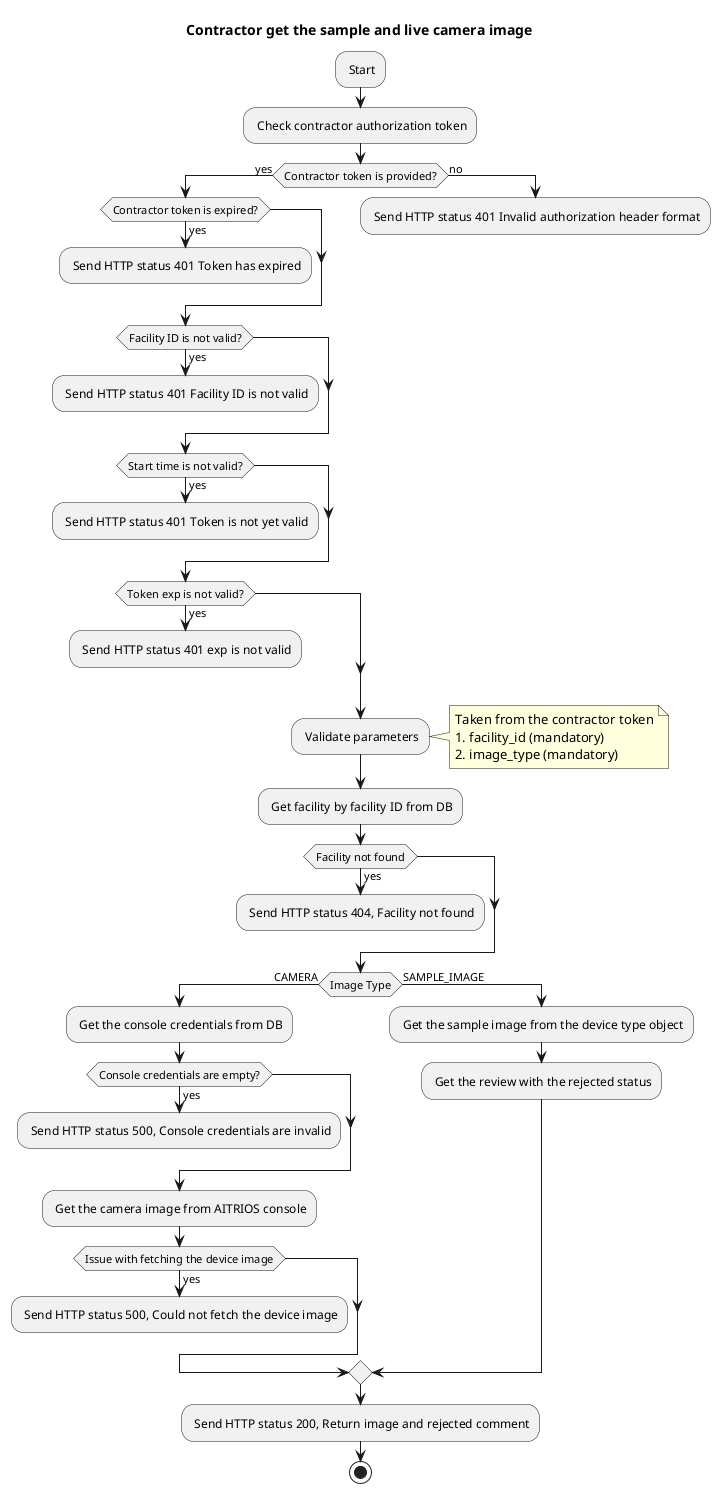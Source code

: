 @startuml Contractor gets images
title Contractor get the sample and live camera image

: Start;
: Check contractor authorization token;
if (Contractor token is provided?) then (yes)
    if (Contractor token is expired?) then (yes)
        : Send HTTP status 401 Token has expired;
        kill
    endif
    if (Facility ID is not valid?) then (yes)
        : Send HTTP status 401 Facility ID is not valid;
        kill
    endif
    if (Start time is not valid?) then (yes)
        : Send HTTP status 401 Token is not yet valid;
        kill
    endif
    if (Token exp is not valid?) then (yes)
        : Send HTTP status 401 exp is not valid;
        kill
    endif
else (no)
    : Send HTTP status 401 Invalid authorization header format;
    kill
endif
: Validate parameters;
note right
    Taken from the contractor token
    1. facility_id (mandatory)
    2. image_type (mandatory)
end note

: Get facility by facility ID from DB;
if (Facility not found) then (yes)
    : Send HTTP status 404, Facility not found;
    kill
endif

if (Image Type) then (CAMERA)
    : Get the console credentials from DB;
    if (Console credentials are empty?) then (yes)
        : Send HTTP status 500, Console credentials are invalid;
        kill
    endif
    : Get the camera image from AITRIOS console;
    if (Issue with fetching the device image) then (yes)
        : Send HTTP status 500, Could not fetch the device image;
        kill
    endif
else (SAMPLE_IMAGE)
    : Get the sample image from the device type object;
    : Get the review with the rejected status;
endif
: Send HTTP status 200, Return image and rejected comment;
stop
@enduml
